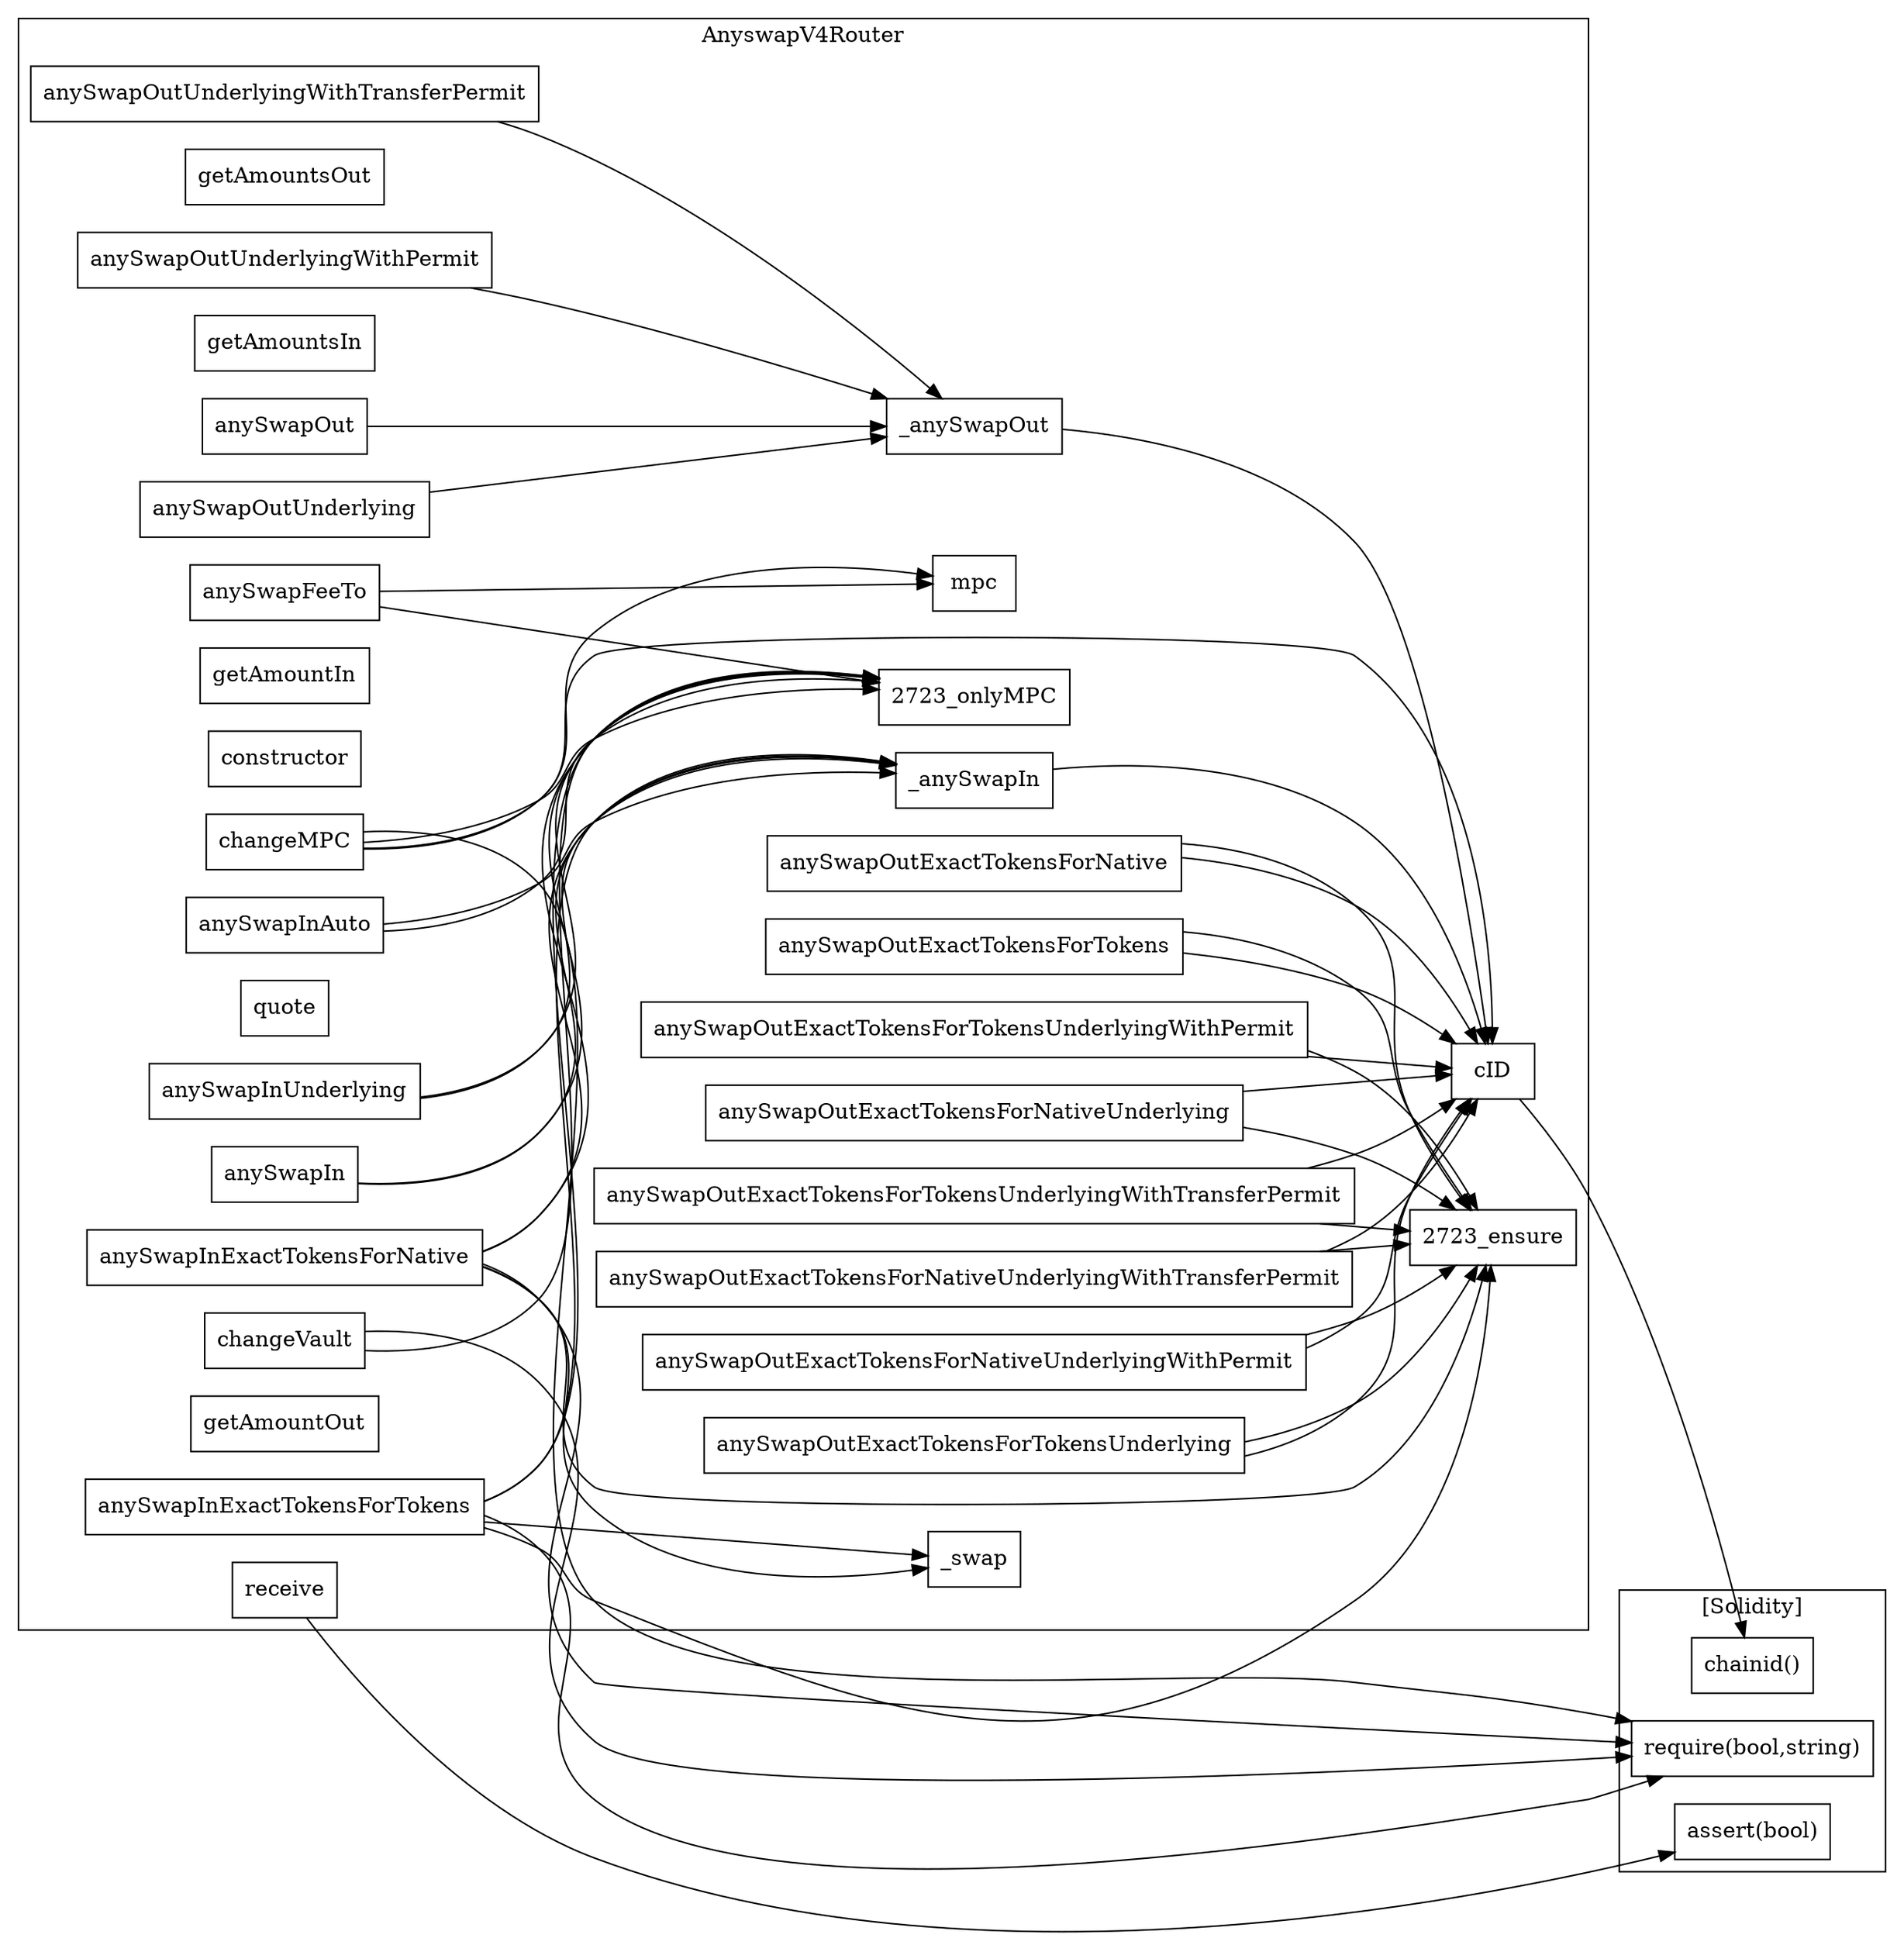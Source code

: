 strict digraph {
rankdir="LR"
node [shape=box]
subgraph cluster_2723_AnyswapV4Router {
label = "AnyswapV4Router"
"2723_anySwapOutExactTokensForNativeUnderlying" [label="anySwapOutExactTokensForNativeUnderlying"]
"2723__anySwapOut" [label="_anySwapOut"]
"2723_changeMPC" [label="changeMPC"]
"2723_getAmountsOut" [label="getAmountsOut"]
"2723_anySwapInExactTokensForNative" [label="anySwapInExactTokensForNative"]
"2723_getAmountsIn" [label="getAmountsIn"]
"2723_anySwapOutUnderlying" [label="anySwapOutUnderlying"]
"2723_anySwapInAuto" [label="anySwapInAuto"]
"2723_anySwapFeeTo" [label="anySwapFeeTo"]
"2723_cID" [label="cID"]
"2723_getAmountIn" [label="getAmountIn"]
"2723_anySwapOutExactTokensForTokens" [label="anySwapOutExactTokensForTokens"]
"2723_constructor" [label="constructor"]
"2723_anySwapOutExactTokensForNativeUnderlyingWithTransferPermit" [label="anySwapOutExactTokensForNativeUnderlyingWithTransferPermit"]
"2723_anySwapOutUnderlyingWithPermit" [label="anySwapOutUnderlyingWithPermit"]
"2723_anySwapOutExactTokensForNativeUnderlyingWithPermit" [label="anySwapOutExactTokensForNativeUnderlyingWithPermit"]
"2723_anySwapOutExactTokensForTokensUnderlying" [label="anySwapOutExactTokensForTokensUnderlying"]
"2723_anySwapIn" [label="anySwapIn"]
"2723_quote" [label="quote"]
"2723_anySwapOutUnderlyingWithTransferPermit" [label="anySwapOutUnderlyingWithTransferPermit"]
"2723_anySwapInUnderlying" [label="anySwapInUnderlying"]
"2723_anySwapOutExactTokensForNative" [label="anySwapOutExactTokensForNative"]
"2723_receive" [label="receive"]
"2723_anySwapOut" [label="anySwapOut"]
"2723_getAmountOut" [label="getAmountOut"]
"2723_anySwapOutExactTokensForTokensUnderlyingWithPermit" [label="anySwapOutExactTokensForTokensUnderlyingWithPermit"]
"2723__anySwapIn" [label="_anySwapIn"]
"2723__swap" [label="_swap"]
"2723_anySwapOutExactTokensForTokensUnderlyingWithTransferPermit" [label="anySwapOutExactTokensForTokensUnderlyingWithTransferPermit"]
"2723_anySwapInExactTokensForTokens" [label="anySwapInExactTokensForTokens"]
"2723_mpc" [label="mpc"]
"2723_changeVault" [label="changeVault"]
"2723_changeMPC" -> "2723_mpc"
"2723_anySwapOutUnderlyingWithTransferPermit" -> "2723__anySwapOut"
"2723_anySwapOutExactTokensForTokensUnderlyingWithTransferPermit" -> "2723_ensure"
"2723_anySwapOutExactTokensForNativeUnderlyingWithTransferPermit" -> "2723_ensure"
"2723_anySwapInAuto" -> "2723_onlyMPC"
"2723_anySwapInAuto" -> "2723__anySwapIn"
"2723_anySwapOutExactTokensForNative" -> "2723_ensure"
"2723_anySwapOutExactTokensForNativeUnderlyingWithPermit" -> "2723_cID"
"2723_anySwapInExactTokensForNative" -> "2723_onlyMPC"
"2723_anySwapOutExactTokensForTokensUnderlyingWithPermit" -> "2723_cID"
"2723_anySwapOutExactTokensForTokens" -> "2723_ensure"
"2723_anySwapInExactTokensForNative" -> "2723__swap"
"2723_anySwapOutUnderlying" -> "2723__anySwapOut"
"2723_anySwapInExactTokensForTokens" -> "2723_ensure"
"2723__anySwapIn" -> "2723_cID"
"2723_anySwapInExactTokensForNative" -> "2723__anySwapIn"
"2723_anySwapOutExactTokensForTokensUnderlyingWithTransferPermit" -> "2723_cID"
"2723_changeMPC" -> "2723_cID"
"2723_anySwapOut" -> "2723__anySwapOut"
"2723_anySwapInExactTokensForTokens" -> "2723_onlyMPC"
"2723_anySwapOutExactTokensForNativeUnderlyingWithPermit" -> "2723_ensure"
"2723_changeVault" -> "2723_onlyMPC"
"2723_anySwapOutExactTokensForNativeUnderlying" -> "2723_cID"
"2723_anySwapFeeTo" -> "2723_mpc"
"2723_anySwapOutExactTokensForTokens" -> "2723_cID"
"2723_anySwapFeeTo" -> "2723_onlyMPC"
"2723_anySwapIn" -> "2723__anySwapIn"
"2723_anySwapInExactTokensForTokens" -> "2723__swap"
"2723_anySwapInExactTokensForNative" -> "2723_ensure"
"2723_anySwapInUnderlying" -> "2723__anySwapIn"
"2723_anySwapOutExactTokensForTokensUnderlying" -> "2723_ensure"
"2723_anySwapOutUnderlyingWithPermit" -> "2723__anySwapOut"
"2723_anySwapOutExactTokensForTokensUnderlying" -> "2723_cID"
"2723_anySwapOutExactTokensForNativeUnderlying" -> "2723_ensure"
"2723_changeMPC" -> "2723_onlyMPC"
"2723_anySwapIn" -> "2723_onlyMPC"
"2723_anySwapOutExactTokensForNative" -> "2723_cID"
"2723_anySwapOutExactTokensForNativeUnderlyingWithTransferPermit" -> "2723_cID"
"2723_anySwapInUnderlying" -> "2723_onlyMPC"
"2723_anySwapInExactTokensForTokens" -> "2723__anySwapIn"
"2723__anySwapOut" -> "2723_cID"
"2723_anySwapOutExactTokensForTokensUnderlyingWithPermit" -> "2723_ensure"
}subgraph cluster_solidity {
label = "[Solidity]"
"assert(bool)" 
"require(bool,string)" 
"chainid()" 
"2723_receive" -> "assert(bool)"
"2723_changeMPC" -> "require(bool,string)"
"2723_anySwapInExactTokensForNative" -> "require(bool,string)"
"2723_changeVault" -> "require(bool,string)"
"2723_cID" -> "chainid()"
"2723_anySwapInExactTokensForTokens" -> "require(bool,string)"
}
}